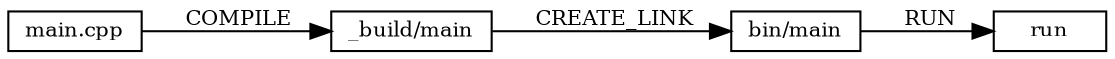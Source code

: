 digraph ninja {
rankdir="LR"
node [fontsize=10, shape=box, height=0.25]
edge [fontsize=10]
"0x57976e987d90" [label="run"]
"0x57976e987ea0" -> "0x57976e987d90" [label=" RUN"]
"0x57976e987ea0" [label="bin/main"]
"0x57976e9882b0" -> "0x57976e987ea0" [label=" CREATE_LINK"]
"0x57976e9882b0" [label="_build/main"]
"0x57976e988d30" -> "0x57976e9882b0" [label=" COMPILE"]
"0x57976e988d30" [label="main.cpp"]
}
